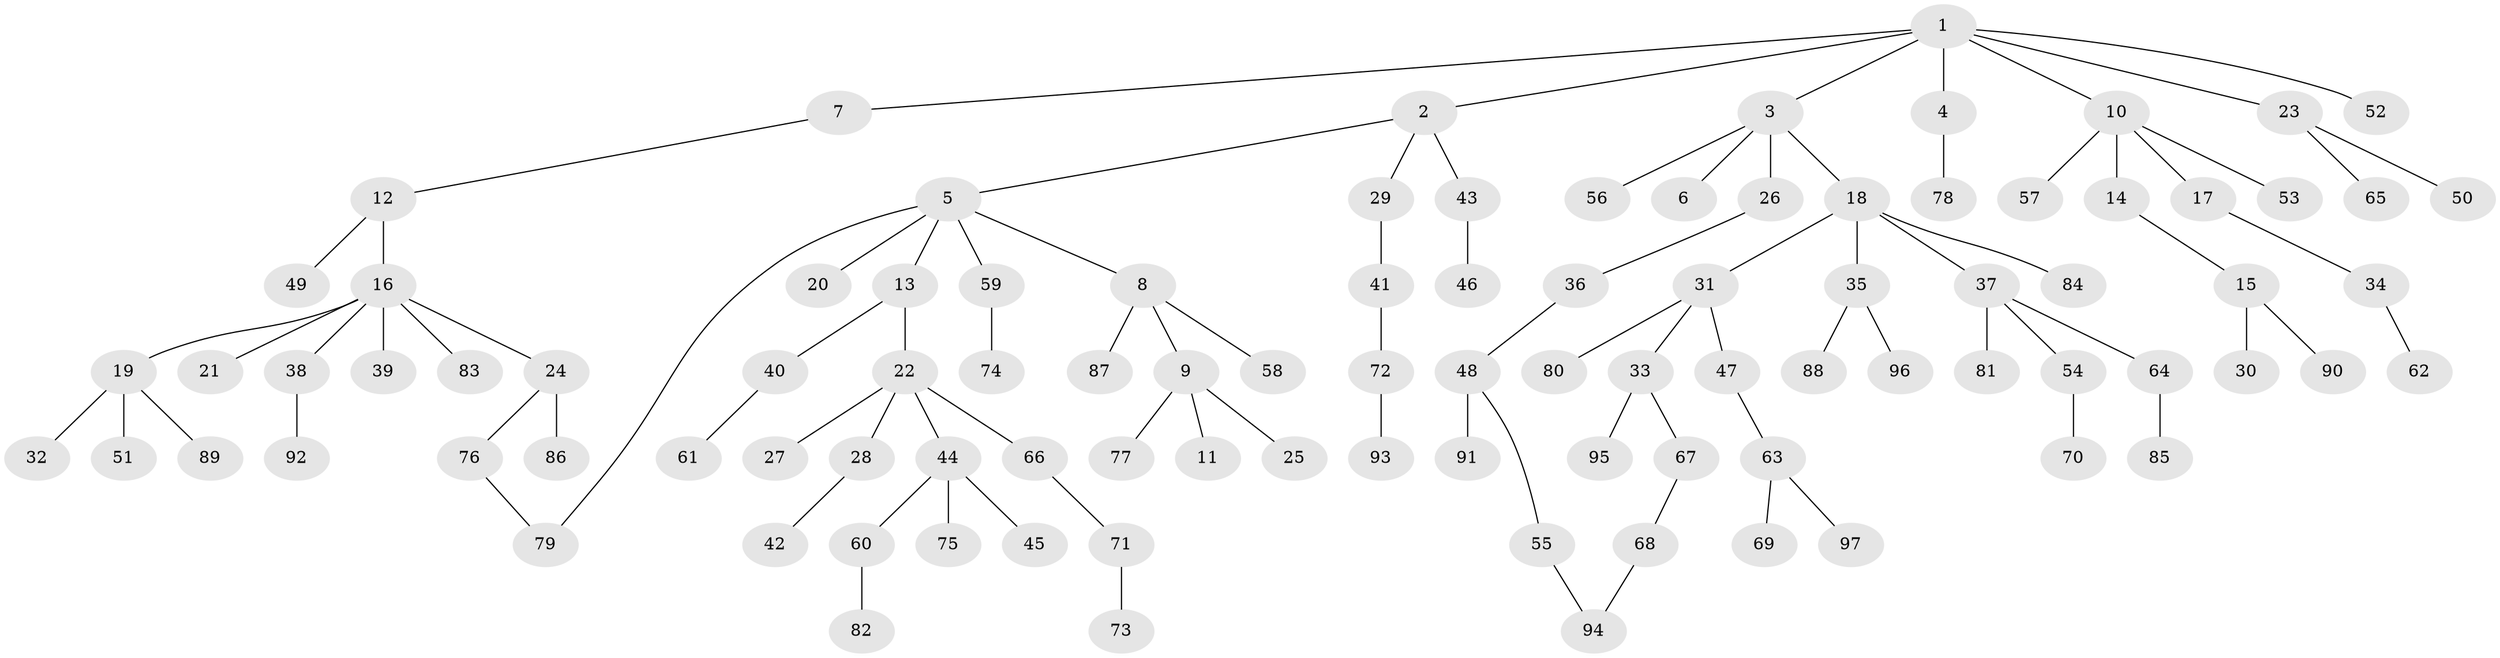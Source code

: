 // Generated by graph-tools (version 1.1) at 2025/34/03/09/25 02:34:28]
// undirected, 97 vertices, 98 edges
graph export_dot {
graph [start="1"]
  node [color=gray90,style=filled];
  1;
  2;
  3;
  4;
  5;
  6;
  7;
  8;
  9;
  10;
  11;
  12;
  13;
  14;
  15;
  16;
  17;
  18;
  19;
  20;
  21;
  22;
  23;
  24;
  25;
  26;
  27;
  28;
  29;
  30;
  31;
  32;
  33;
  34;
  35;
  36;
  37;
  38;
  39;
  40;
  41;
  42;
  43;
  44;
  45;
  46;
  47;
  48;
  49;
  50;
  51;
  52;
  53;
  54;
  55;
  56;
  57;
  58;
  59;
  60;
  61;
  62;
  63;
  64;
  65;
  66;
  67;
  68;
  69;
  70;
  71;
  72;
  73;
  74;
  75;
  76;
  77;
  78;
  79;
  80;
  81;
  82;
  83;
  84;
  85;
  86;
  87;
  88;
  89;
  90;
  91;
  92;
  93;
  94;
  95;
  96;
  97;
  1 -- 2;
  1 -- 3;
  1 -- 4;
  1 -- 7;
  1 -- 10;
  1 -- 23;
  1 -- 52;
  2 -- 5;
  2 -- 29;
  2 -- 43;
  3 -- 6;
  3 -- 18;
  3 -- 26;
  3 -- 56;
  4 -- 78;
  5 -- 8;
  5 -- 13;
  5 -- 20;
  5 -- 59;
  5 -- 79;
  7 -- 12;
  8 -- 9;
  8 -- 58;
  8 -- 87;
  9 -- 11;
  9 -- 25;
  9 -- 77;
  10 -- 14;
  10 -- 17;
  10 -- 53;
  10 -- 57;
  12 -- 16;
  12 -- 49;
  13 -- 22;
  13 -- 40;
  14 -- 15;
  15 -- 30;
  15 -- 90;
  16 -- 19;
  16 -- 21;
  16 -- 24;
  16 -- 38;
  16 -- 39;
  16 -- 83;
  17 -- 34;
  18 -- 31;
  18 -- 35;
  18 -- 37;
  18 -- 84;
  19 -- 32;
  19 -- 51;
  19 -- 89;
  22 -- 27;
  22 -- 28;
  22 -- 44;
  22 -- 66;
  23 -- 50;
  23 -- 65;
  24 -- 76;
  24 -- 86;
  26 -- 36;
  28 -- 42;
  29 -- 41;
  31 -- 33;
  31 -- 47;
  31 -- 80;
  33 -- 67;
  33 -- 95;
  34 -- 62;
  35 -- 88;
  35 -- 96;
  36 -- 48;
  37 -- 54;
  37 -- 64;
  37 -- 81;
  38 -- 92;
  40 -- 61;
  41 -- 72;
  43 -- 46;
  44 -- 45;
  44 -- 60;
  44 -- 75;
  47 -- 63;
  48 -- 55;
  48 -- 91;
  54 -- 70;
  55 -- 94;
  59 -- 74;
  60 -- 82;
  63 -- 69;
  63 -- 97;
  64 -- 85;
  66 -- 71;
  67 -- 68;
  68 -- 94;
  71 -- 73;
  72 -- 93;
  76 -- 79;
}
